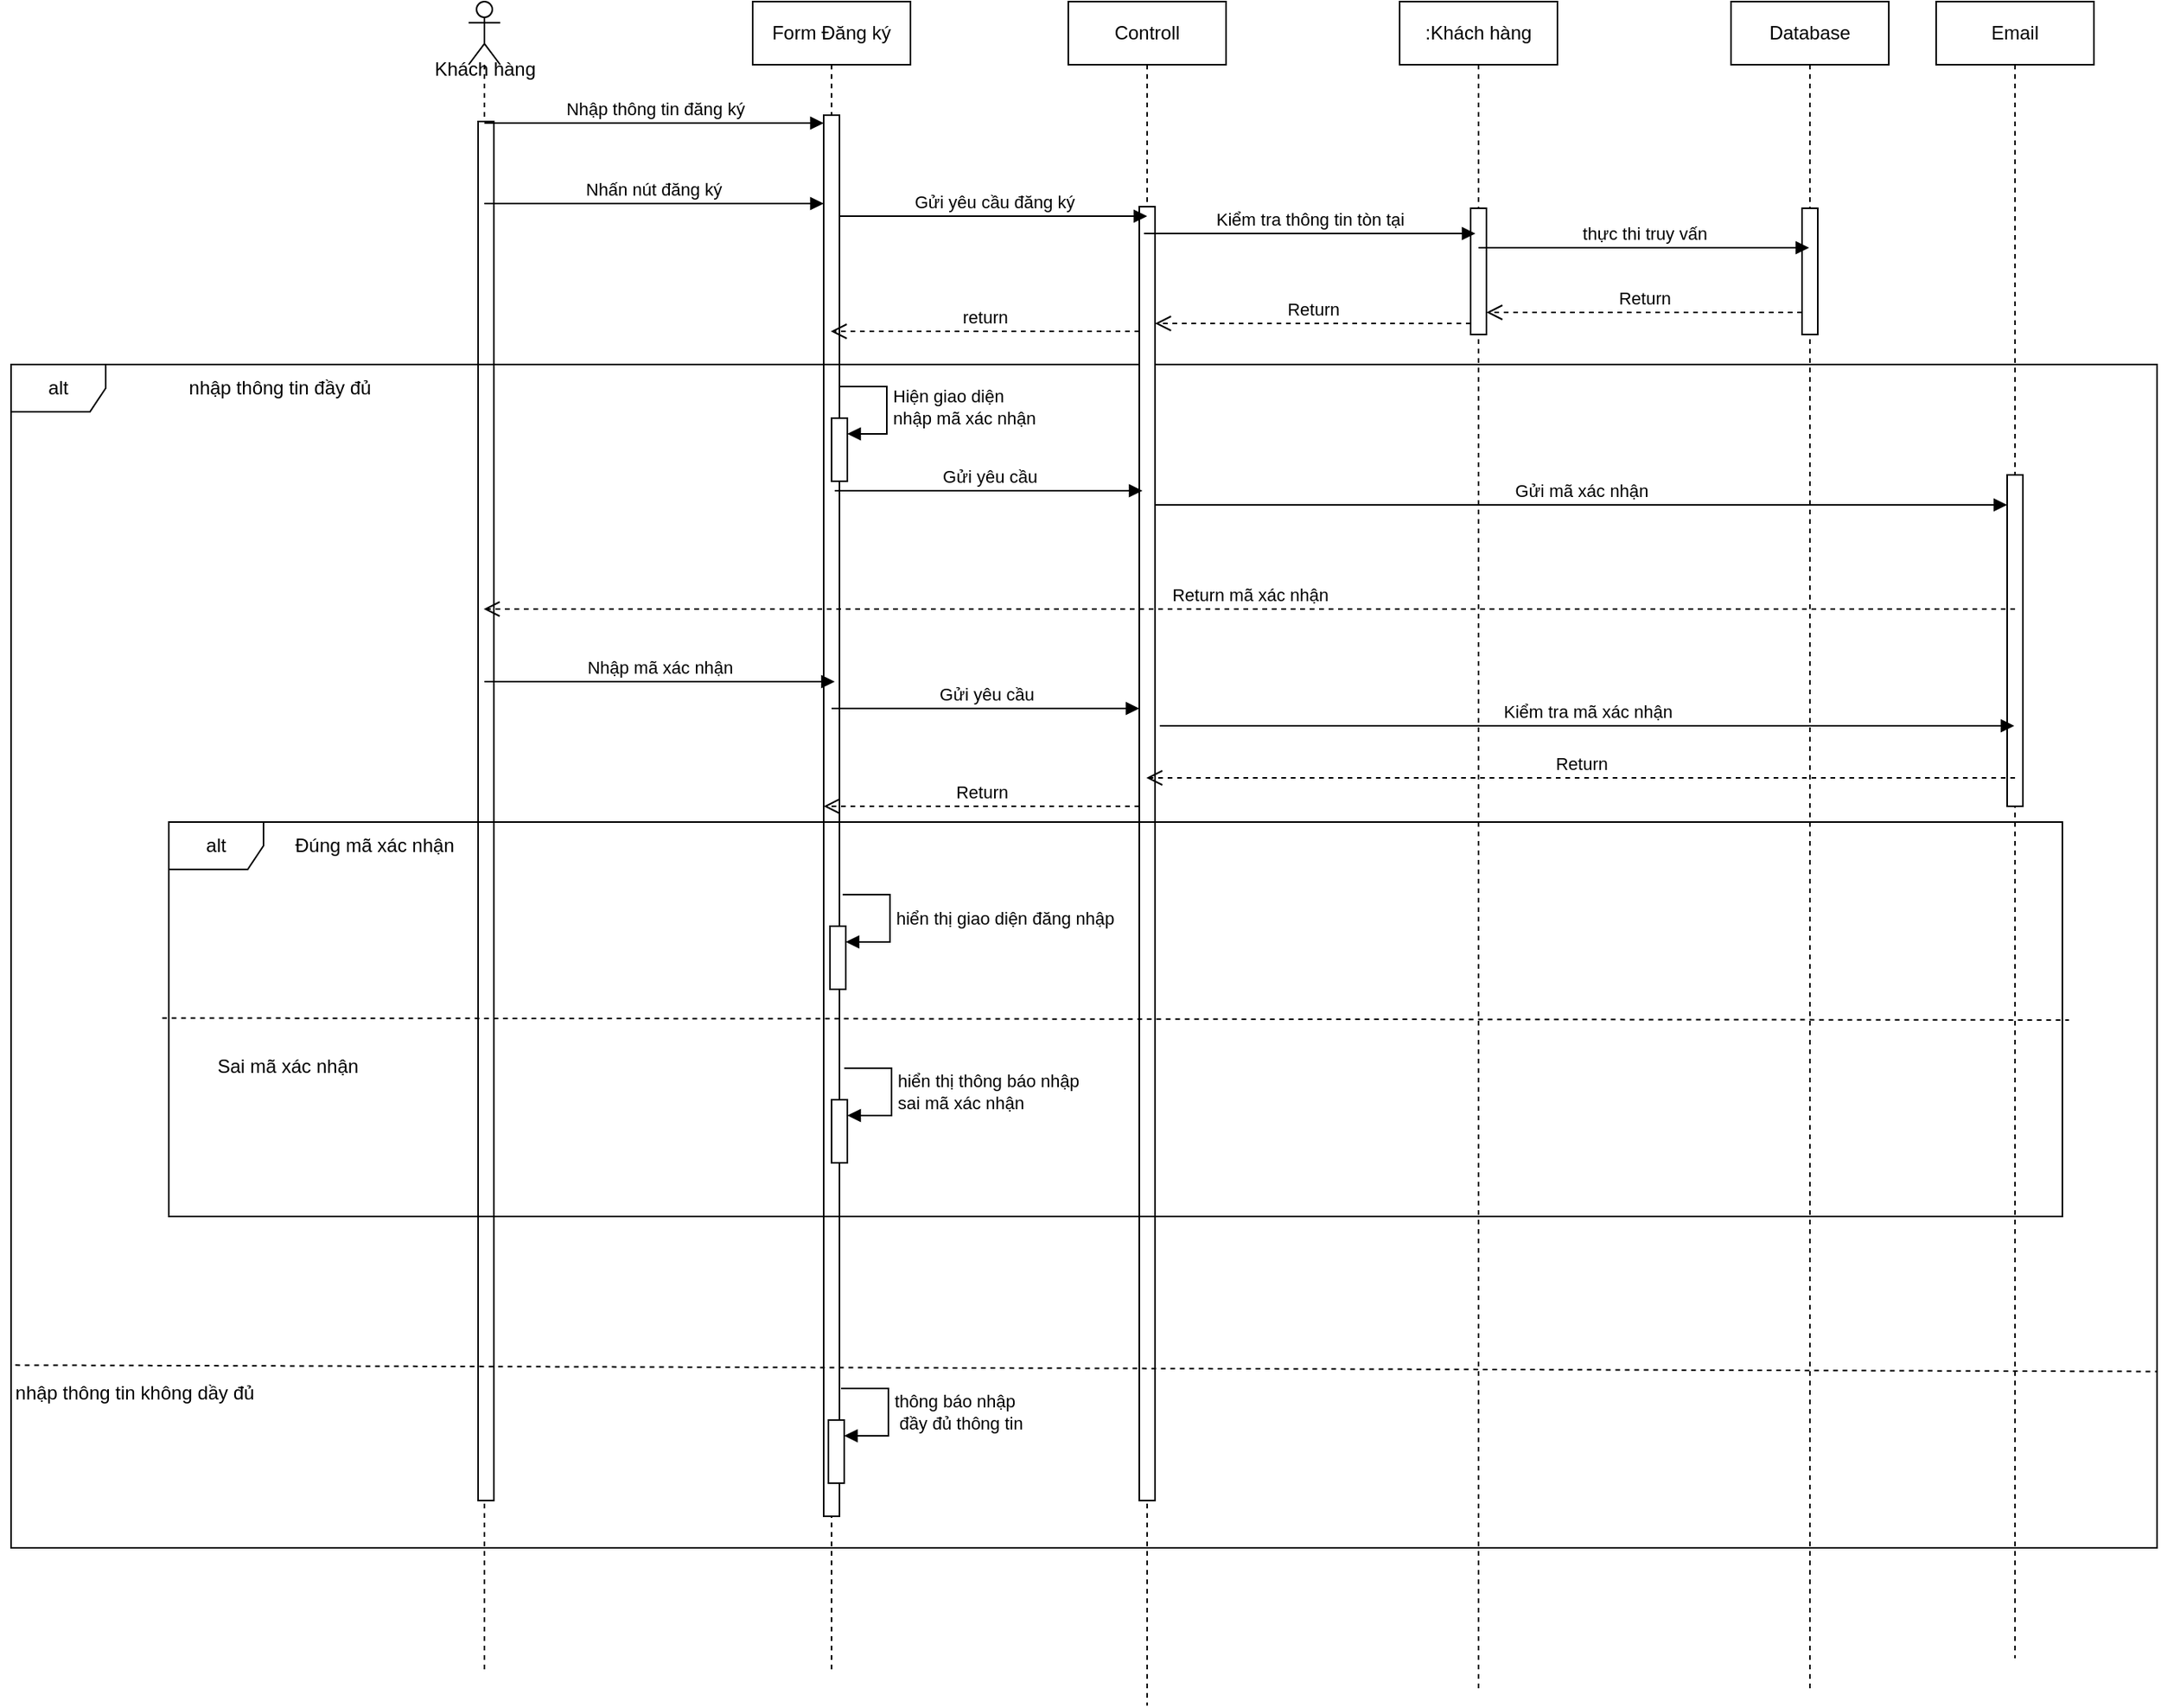 <mxfile version="26.0.4">
  <diagram name="Page-1" id="2YBvvXClWsGukQMizWep">
    <mxGraphModel dx="1886" dy="606" grid="1" gridSize="10" guides="1" tooltips="1" connect="1" arrows="1" fold="1" page="1" pageScale="1" pageWidth="850" pageHeight="1100" math="0" shadow="0">
      <root>
        <mxCell id="0" />
        <mxCell id="1" parent="0" />
        <mxCell id="Dq6b9MiM_aMfNejn8VDf-1" value="Form Đăng ký" style="shape=umlLifeline;perimeter=lifelinePerimeter;whiteSpace=wrap;html=1;container=1;dropTarget=0;collapsible=0;recursiveResize=0;outlineConnect=0;portConstraint=eastwest;newEdgeStyle={&quot;curved&quot;:0,&quot;rounded&quot;:0};" parent="1" vertex="1">
          <mxGeometry x="90" y="40" width="100" height="1060" as="geometry" />
        </mxCell>
        <mxCell id="Dq6b9MiM_aMfNejn8VDf-10" value="" style="html=1;points=[[0,0,0,0,5],[0,1,0,0,-5],[1,0,0,0,5],[1,1,0,0,-5]];perimeter=orthogonalPerimeter;outlineConnect=0;targetShapes=umlLifeline;portConstraint=eastwest;newEdgeStyle={&quot;curved&quot;:0,&quot;rounded&quot;:0};" parent="Dq6b9MiM_aMfNejn8VDf-1" vertex="1">
          <mxGeometry x="45" y="72" width="10" height="888" as="geometry" />
        </mxCell>
        <mxCell id="Dq6b9MiM_aMfNejn8VDf-2" value="Controll" style="shape=umlLifeline;perimeter=lifelinePerimeter;whiteSpace=wrap;html=1;container=1;dropTarget=0;collapsible=0;recursiveResize=0;outlineConnect=0;portConstraint=eastwest;newEdgeStyle={&quot;curved&quot;:0,&quot;rounded&quot;:0};" parent="1" vertex="1">
          <mxGeometry x="290" y="40" width="100" height="1080" as="geometry" />
        </mxCell>
        <mxCell id="Dq6b9MiM_aMfNejn8VDf-4" value=":Khách hàng" style="shape=umlLifeline;perimeter=lifelinePerimeter;whiteSpace=wrap;html=1;container=1;dropTarget=0;collapsible=0;recursiveResize=0;outlineConnect=0;portConstraint=eastwest;newEdgeStyle={&quot;curved&quot;:0,&quot;rounded&quot;:0};" parent="1" vertex="1">
          <mxGeometry x="500" y="40" width="100" height="1070" as="geometry" />
        </mxCell>
        <mxCell id="Dq6b9MiM_aMfNejn8VDf-20" value="" style="html=1;points=[[0,0,0,0,5],[0,1,0,0,-5],[1,0,0,0,5],[1,1,0,0,-5]];perimeter=orthogonalPerimeter;outlineConnect=0;targetShapes=umlLifeline;portConstraint=eastwest;newEdgeStyle={&quot;curved&quot;:0,&quot;rounded&quot;:0};" parent="Dq6b9MiM_aMfNejn8VDf-4" vertex="1">
          <mxGeometry x="45" y="131" width="10" height="80" as="geometry" />
        </mxCell>
        <mxCell id="Dq6b9MiM_aMfNejn8VDf-5" value="Database" style="shape=umlLifeline;perimeter=lifelinePerimeter;whiteSpace=wrap;html=1;container=1;dropTarget=0;collapsible=0;recursiveResize=0;outlineConnect=0;portConstraint=eastwest;newEdgeStyle={&quot;curved&quot;:0,&quot;rounded&quot;:0};" parent="1" vertex="1">
          <mxGeometry x="710" y="40" width="100" height="1070" as="geometry" />
        </mxCell>
        <mxCell id="Dq6b9MiM_aMfNejn8VDf-6" value="" style="shape=umlLifeline;perimeter=lifelinePerimeter;whiteSpace=wrap;html=1;container=1;dropTarget=0;collapsible=0;recursiveResize=0;outlineConnect=0;portConstraint=eastwest;newEdgeStyle={&quot;curved&quot;:0,&quot;rounded&quot;:0};participant=umlActor;" parent="1" vertex="1">
          <mxGeometry x="-90" y="40" width="20" height="1060" as="geometry" />
        </mxCell>
        <mxCell id="7_i-XmPmfB8A_X3ueHKe-3" value="" style="html=1;points=[[0,0,0,0,5],[0,1,0,0,-5],[1,0,0,0,5],[1,1,0,0,-5]];perimeter=orthogonalPerimeter;outlineConnect=0;targetShapes=umlLifeline;portConstraint=eastwest;newEdgeStyle={&quot;curved&quot;:0,&quot;rounded&quot;:0};" parent="Dq6b9MiM_aMfNejn8VDf-6" vertex="1">
          <mxGeometry x="6" y="76" width="10" height="874" as="geometry" />
        </mxCell>
        <mxCell id="Dq6b9MiM_aMfNejn8VDf-8" value="Nhấn nút đăng ký" style="html=1;verticalAlign=bottom;endArrow=block;curved=0;rounded=0;" parent="1" edge="1">
          <mxGeometry width="80" relative="1" as="geometry">
            <mxPoint x="-80.088" y="168" as="sourcePoint" />
            <mxPoint x="135.0" y="168" as="targetPoint" />
            <Array as="points">
              <mxPoint x="-78" y="168" />
              <mxPoint x="10" y="168" />
            </Array>
          </mxGeometry>
        </mxCell>
        <mxCell id="Dq6b9MiM_aMfNejn8VDf-9" value="Khách hàng" style="text;html=1;align=center;verticalAlign=middle;resizable=0;points=[];autosize=1;strokeColor=none;fillColor=none;" parent="1" vertex="1">
          <mxGeometry x="-125" y="68" width="90" height="30" as="geometry" />
        </mxCell>
        <mxCell id="Dq6b9MiM_aMfNejn8VDf-13" value="Nhập thông tin đăng ký" style="html=1;verticalAlign=bottom;endArrow=block;curved=0;rounded=0;entryX=0;entryY=0;entryDx=0;entryDy=5;entryPerimeter=0;" parent="1" source="Dq6b9MiM_aMfNejn8VDf-6" target="Dq6b9MiM_aMfNejn8VDf-10" edge="1">
          <mxGeometry width="80" relative="1" as="geometry">
            <mxPoint x="-60" y="200" as="sourcePoint" />
            <mxPoint x="145" y="169" as="targetPoint" />
          </mxGeometry>
        </mxCell>
        <mxCell id="Dq6b9MiM_aMfNejn8VDf-14" value="alt" style="shape=umlFrame;whiteSpace=wrap;html=1;pointerEvents=0;" parent="1" vertex="1">
          <mxGeometry x="-380" y="270" width="1360" height="750" as="geometry" />
        </mxCell>
        <mxCell id="Dq6b9MiM_aMfNejn8VDf-17" value="nhập thông tin đầy đủ" style="text;html=1;align=center;verticalAlign=middle;resizable=0;points=[];autosize=1;strokeColor=none;fillColor=none;" parent="1" vertex="1">
          <mxGeometry x="-280" y="270" width="140" height="30" as="geometry" />
        </mxCell>
        <mxCell id="Dq6b9MiM_aMfNejn8VDf-18" value="" style="html=1;points=[[0,0,0,0,5],[0,1,0,0,-5],[1,0,0,0,5],[1,1,0,0,-5]];perimeter=orthogonalPerimeter;outlineConnect=0;targetShapes=umlLifeline;portConstraint=eastwest;newEdgeStyle={&quot;curved&quot;:0,&quot;rounded&quot;:0};" parent="1" vertex="1">
          <mxGeometry x="335" y="170" width="10" height="820" as="geometry" />
        </mxCell>
        <mxCell id="Dq6b9MiM_aMfNejn8VDf-19" value="Gửi yêu cầu đăng ký" style="html=1;verticalAlign=bottom;endArrow=block;curved=0;rounded=0;entryX=0;entryY=0;entryDx=0;entryDy=5;entryPerimeter=0;" parent="1" edge="1">
          <mxGeometry width="80" relative="1" as="geometry">
            <mxPoint x="145" y="176" as="sourcePoint" />
            <mxPoint x="340" y="176" as="targetPoint" />
          </mxGeometry>
        </mxCell>
        <mxCell id="Dq6b9MiM_aMfNejn8VDf-22" value="Kiểm tra thông tin tòn tại" style="html=1;verticalAlign=bottom;endArrow=block;curved=0;rounded=0;entryX=0;entryY=0;entryDx=0;entryDy=5;entryPerimeter=0;" parent="1" edge="1">
          <mxGeometry width="80" relative="1" as="geometry">
            <mxPoint x="338" y="187" as="sourcePoint" />
            <mxPoint x="548" y="187" as="targetPoint" />
          </mxGeometry>
        </mxCell>
        <mxCell id="Dq6b9MiM_aMfNejn8VDf-23" value="" style="html=1;points=[[0,0,0,0,5],[0,1,0,0,-5],[1,0,0,0,5],[1,1,0,0,-5]];perimeter=orthogonalPerimeter;outlineConnect=0;targetShapes=umlLifeline;portConstraint=eastwest;newEdgeStyle={&quot;curved&quot;:0,&quot;rounded&quot;:0};" parent="1" vertex="1">
          <mxGeometry x="755" y="171" width="10" height="80" as="geometry" />
        </mxCell>
        <mxCell id="Dq6b9MiM_aMfNejn8VDf-24" value="thực thi truy vấn" style="html=1;verticalAlign=bottom;endArrow=block;curved=0;rounded=0;" parent="1" edge="1">
          <mxGeometry width="80" relative="1" as="geometry">
            <mxPoint x="550" y="196" as="sourcePoint" />
            <mxPoint x="759.5" y="196" as="targetPoint" />
          </mxGeometry>
        </mxCell>
        <mxCell id="Dq6b9MiM_aMfNejn8VDf-27" value="Return" style="html=1;verticalAlign=bottom;endArrow=open;dashed=1;endSize=8;curved=0;rounded=0;entryX=1;entryY=1;entryDx=0;entryDy=-5;entryPerimeter=0;" parent="1" edge="1">
          <mxGeometry relative="1" as="geometry">
            <mxPoint x="755" y="237" as="sourcePoint" />
            <mxPoint x="555" y="237" as="targetPoint" />
          </mxGeometry>
        </mxCell>
        <mxCell id="Dq6b9MiM_aMfNejn8VDf-28" value="Return" style="html=1;verticalAlign=bottom;endArrow=open;dashed=1;endSize=8;curved=0;rounded=0;entryX=1;entryY=1;entryDx=0;entryDy=-5;entryPerimeter=0;" parent="1" edge="1">
          <mxGeometry relative="1" as="geometry">
            <mxPoint x="545" y="244" as="sourcePoint" />
            <mxPoint x="345" y="244" as="targetPoint" />
          </mxGeometry>
        </mxCell>
        <mxCell id="Dq6b9MiM_aMfNejn8VDf-29" value="" style="endArrow=none;dashed=1;html=1;rounded=0;exitX=0.002;exitY=0.678;exitDx=0;exitDy=0;exitPerimeter=0;entryX=1;entryY=0.683;entryDx=0;entryDy=0;entryPerimeter=0;" parent="1" edge="1">
          <mxGeometry width="50" height="50" relative="1" as="geometry">
            <mxPoint x="-377.28" y="904.18" as="sourcePoint" />
            <mxPoint x="980.0" y="908.23" as="targetPoint" />
          </mxGeometry>
        </mxCell>
        <mxCell id="H4_lmiQ6hySDAd1RAeEO-1" value="return" style="html=1;verticalAlign=bottom;endArrow=open;dashed=1;endSize=8;curved=0;rounded=0;" parent="1" edge="1">
          <mxGeometry relative="1" as="geometry">
            <mxPoint x="335" y="249" as="sourcePoint" />
            <mxPoint x="139.5" y="249" as="targetPoint" />
          </mxGeometry>
        </mxCell>
        <mxCell id="dwiBMr17UuiH0oJPr4u6-1" value="Email" style="shape=umlLifeline;perimeter=lifelinePerimeter;whiteSpace=wrap;html=1;container=1;dropTarget=0;collapsible=0;recursiveResize=0;outlineConnect=0;portConstraint=eastwest;newEdgeStyle={&quot;curved&quot;:0,&quot;rounded&quot;:0};" parent="1" vertex="1">
          <mxGeometry x="840" y="40" width="100" height="1050" as="geometry" />
        </mxCell>
        <mxCell id="dwiBMr17UuiH0oJPr4u6-3" value="" style="html=1;points=[[0,0,0,0,5],[0,1,0,0,-5],[1,0,0,0,5],[1,1,0,0,-5]];perimeter=orthogonalPerimeter;outlineConnect=0;targetShapes=umlLifeline;portConstraint=eastwest;newEdgeStyle={&quot;curved&quot;:0,&quot;rounded&quot;:0};" parent="dwiBMr17UuiH0oJPr4u6-1" vertex="1">
          <mxGeometry x="45" y="300" width="10" height="210" as="geometry" />
        </mxCell>
        <mxCell id="dwiBMr17UuiH0oJPr4u6-2" value="Gửi mã xác nhận" style="html=1;verticalAlign=bottom;endArrow=block;curved=0;rounded=0;" parent="1" edge="1">
          <mxGeometry width="80" relative="1" as="geometry">
            <mxPoint x="345" y="359" as="sourcePoint" />
            <mxPoint x="885" y="359" as="targetPoint" />
          </mxGeometry>
        </mxCell>
        <mxCell id="dwiBMr17UuiH0oJPr4u6-5" value="Return mã xác nhận" style="html=1;verticalAlign=bottom;endArrow=open;dashed=1;endSize=8;curved=0;rounded=0;" parent="1" edge="1">
          <mxGeometry relative="1" as="geometry">
            <mxPoint x="890" y="425" as="sourcePoint" />
            <mxPoint x="-80.452" y="425" as="targetPoint" />
          </mxGeometry>
        </mxCell>
        <mxCell id="dwiBMr17UuiH0oJPr4u6-8" value="Nhập mã xác nhận" style="html=1;verticalAlign=bottom;endArrow=block;curved=0;rounded=0;" parent="1" edge="1">
          <mxGeometry width="80" relative="1" as="geometry">
            <mxPoint x="-80" y="471" as="sourcePoint" />
            <mxPoint x="142" y="471" as="targetPoint" />
          </mxGeometry>
        </mxCell>
        <mxCell id="dwiBMr17UuiH0oJPr4u6-11" value="alt" style="shape=umlFrame;whiteSpace=wrap;html=1;pointerEvents=0;" parent="1" vertex="1">
          <mxGeometry x="-280" y="560" width="1200" height="250" as="geometry" />
        </mxCell>
        <mxCell id="dwiBMr17UuiH0oJPr4u6-12" value="Đúng mã xác nhận" style="text;html=1;align=center;verticalAlign=middle;resizable=0;points=[];autosize=1;strokeColor=none;fillColor=none;" parent="1" vertex="1">
          <mxGeometry x="-210" y="560" width="120" height="30" as="geometry" />
        </mxCell>
        <mxCell id="dwiBMr17UuiH0oJPr4u6-17" value="" style="endArrow=none;dashed=1;html=1;rounded=0;exitX=-0.003;exitY=0.591;exitDx=0;exitDy=0;exitPerimeter=0;entryX=1.004;entryY=0.596;entryDx=0;entryDy=0;entryPerimeter=0;" parent="1" edge="1">
          <mxGeometry width="50" height="50" relative="1" as="geometry">
            <mxPoint x="-284.2" y="684.23" as="sourcePoint" />
            <mxPoint x="924.2" y="685.48" as="targetPoint" />
          </mxGeometry>
        </mxCell>
        <mxCell id="dwiBMr17UuiH0oJPr4u6-20" value="Sai mã xác nhận" style="text;html=1;align=center;verticalAlign=middle;resizable=0;points=[];autosize=1;strokeColor=none;fillColor=none;" parent="1" vertex="1">
          <mxGeometry x="-260" y="700" width="110" height="30" as="geometry" />
        </mxCell>
        <mxCell id="7_i-XmPmfB8A_X3ueHKe-2" value="nhập thông tin không dầy đủ" style="text;html=1;align=center;verticalAlign=middle;resizable=0;points=[];autosize=1;strokeColor=none;fillColor=none;" parent="1" vertex="1">
          <mxGeometry x="-387" y="907" width="170" height="30" as="geometry" />
        </mxCell>
        <mxCell id="GJP3E04wGRJxLF8y1IKZ-1" value="" style="html=1;points=[[0,0,0,0,5],[0,1,0,0,-5],[1,0,0,0,5],[1,1,0,0,-5]];perimeter=orthogonalPerimeter;outlineConnect=0;targetShapes=umlLifeline;portConstraint=eastwest;newEdgeStyle={&quot;curved&quot;:0,&quot;rounded&quot;:0};" parent="1" vertex="1">
          <mxGeometry x="140" y="304" width="10" height="40" as="geometry" />
        </mxCell>
        <mxCell id="GJP3E04wGRJxLF8y1IKZ-2" value="Hiện giao diện&lt;div&gt;nhập mã xác nhận&lt;/div&gt;" style="html=1;align=left;spacingLeft=2;endArrow=block;rounded=0;edgeStyle=orthogonalEdgeStyle;curved=0;rounded=0;" parent="1" target="GJP3E04wGRJxLF8y1IKZ-1" edge="1">
          <mxGeometry relative="1" as="geometry">
            <mxPoint x="145" y="284" as="sourcePoint" />
            <Array as="points">
              <mxPoint x="175" y="314" />
            </Array>
          </mxGeometry>
        </mxCell>
        <mxCell id="GJP3E04wGRJxLF8y1IKZ-3" value="" style="html=1;points=[[0,0,0,0,5],[0,1,0,0,-5],[1,0,0,0,5],[1,1,0,0,-5]];perimeter=orthogonalPerimeter;outlineConnect=0;targetShapes=umlLifeline;portConstraint=eastwest;newEdgeStyle={&quot;curved&quot;:0,&quot;rounded&quot;:0};" parent="1" vertex="1">
          <mxGeometry x="138" y="939" width="10" height="40" as="geometry" />
        </mxCell>
        <mxCell id="GJP3E04wGRJxLF8y1IKZ-4" value="thông báo nhập&lt;div&gt;&amp;nbsp;đầy đủ thông tin&lt;/div&gt;" style="html=1;align=left;spacingLeft=2;endArrow=block;rounded=0;edgeStyle=orthogonalEdgeStyle;curved=0;rounded=0;" parent="1" target="GJP3E04wGRJxLF8y1IKZ-3" edge="1">
          <mxGeometry x="0.014" relative="1" as="geometry">
            <mxPoint x="146" y="919" as="sourcePoint" />
            <Array as="points">
              <mxPoint x="176" y="949" />
            </Array>
            <mxPoint as="offset" />
          </mxGeometry>
        </mxCell>
        <mxCell id="GJP3E04wGRJxLF8y1IKZ-7" value="" style="html=1;points=[[0,0,0,0,5],[0,1,0,0,-5],[1,0,0,0,5],[1,1,0,0,-5]];perimeter=orthogonalPerimeter;outlineConnect=0;targetShapes=umlLifeline;portConstraint=eastwest;newEdgeStyle={&quot;curved&quot;:0,&quot;rounded&quot;:0};" parent="1" vertex="1">
          <mxGeometry x="139" y="626" width="10" height="40" as="geometry" />
        </mxCell>
        <mxCell id="GJP3E04wGRJxLF8y1IKZ-8" value="hiển thị giao diện đăng nhập" style="html=1;align=left;spacingLeft=2;endArrow=block;rounded=0;edgeStyle=orthogonalEdgeStyle;curved=0;rounded=0;" parent="1" target="GJP3E04wGRJxLF8y1IKZ-7" edge="1">
          <mxGeometry x="0.014" relative="1" as="geometry">
            <mxPoint x="147" y="606" as="sourcePoint" />
            <Array as="points">
              <mxPoint x="177" y="636" />
            </Array>
            <mxPoint as="offset" />
          </mxGeometry>
        </mxCell>
        <mxCell id="euCubythK3DFuVudyAq--3" value="Gửi yêu cầu" style="html=1;verticalAlign=bottom;endArrow=block;curved=0;rounded=0;entryX=0;entryY=0;entryDx=0;entryDy=5;entryPerimeter=0;" parent="1" edge="1">
          <mxGeometry width="80" relative="1" as="geometry">
            <mxPoint x="140" y="488" as="sourcePoint" />
            <mxPoint x="335" y="488" as="targetPoint" />
          </mxGeometry>
        </mxCell>
        <mxCell id="euCubythK3DFuVudyAq--4" value="Kiểm tra mã xác nhận" style="html=1;verticalAlign=bottom;endArrow=block;curved=0;rounded=0;" parent="1" edge="1">
          <mxGeometry width="80" relative="1" as="geometry">
            <mxPoint x="348" y="499" as="sourcePoint" />
            <mxPoint x="889.5" y="499" as="targetPoint" />
          </mxGeometry>
        </mxCell>
        <mxCell id="euCubythK3DFuVudyAq--5" value="Gửi yêu cầu" style="html=1;verticalAlign=bottom;endArrow=block;curved=0;rounded=0;entryX=0;entryY=0;entryDx=0;entryDy=5;entryPerimeter=0;" parent="1" edge="1">
          <mxGeometry width="80" relative="1" as="geometry">
            <mxPoint x="142" y="350" as="sourcePoint" />
            <mxPoint x="337" y="350" as="targetPoint" />
          </mxGeometry>
        </mxCell>
        <mxCell id="euCubythK3DFuVudyAq--6" value="Return" style="html=1;verticalAlign=bottom;endArrow=open;dashed=1;endSize=8;curved=0;rounded=0;" parent="1" edge="1">
          <mxGeometry relative="1" as="geometry">
            <mxPoint x="890" y="532" as="sourcePoint" />
            <mxPoint x="339.5" y="532" as="targetPoint" />
          </mxGeometry>
        </mxCell>
        <mxCell id="euCubythK3DFuVudyAq--7" value="Return" style="html=1;verticalAlign=bottom;endArrow=open;dashed=1;endSize=8;curved=0;rounded=0;entryX=1;entryY=1;entryDx=0;entryDy=-5;entryPerimeter=0;" parent="1" edge="1">
          <mxGeometry relative="1" as="geometry">
            <mxPoint x="335" y="550" as="sourcePoint" />
            <mxPoint x="135" y="550" as="targetPoint" />
          </mxGeometry>
        </mxCell>
        <mxCell id="euCubythK3DFuVudyAq--11" value="" style="html=1;points=[[0,0,0,0,5],[0,1,0,0,-5],[1,0,0,0,5],[1,1,0,0,-5]];perimeter=orthogonalPerimeter;outlineConnect=0;targetShapes=umlLifeline;portConstraint=eastwest;newEdgeStyle={&quot;curved&quot;:0,&quot;rounded&quot;:0};" parent="1" vertex="1">
          <mxGeometry x="140" y="736" width="10" height="40" as="geometry" />
        </mxCell>
        <mxCell id="euCubythK3DFuVudyAq--12" value="hiển thị thông báo nhập&lt;div&gt;sai mã xác nhận&lt;/div&gt;" style="html=1;align=left;spacingLeft=2;endArrow=block;rounded=0;edgeStyle=orthogonalEdgeStyle;curved=0;rounded=0;" parent="1" target="euCubythK3DFuVudyAq--11" edge="1">
          <mxGeometry x="0.014" relative="1" as="geometry">
            <mxPoint x="148" y="716" as="sourcePoint" />
            <Array as="points">
              <mxPoint x="178" y="746" />
            </Array>
            <mxPoint as="offset" />
          </mxGeometry>
        </mxCell>
      </root>
    </mxGraphModel>
  </diagram>
</mxfile>
